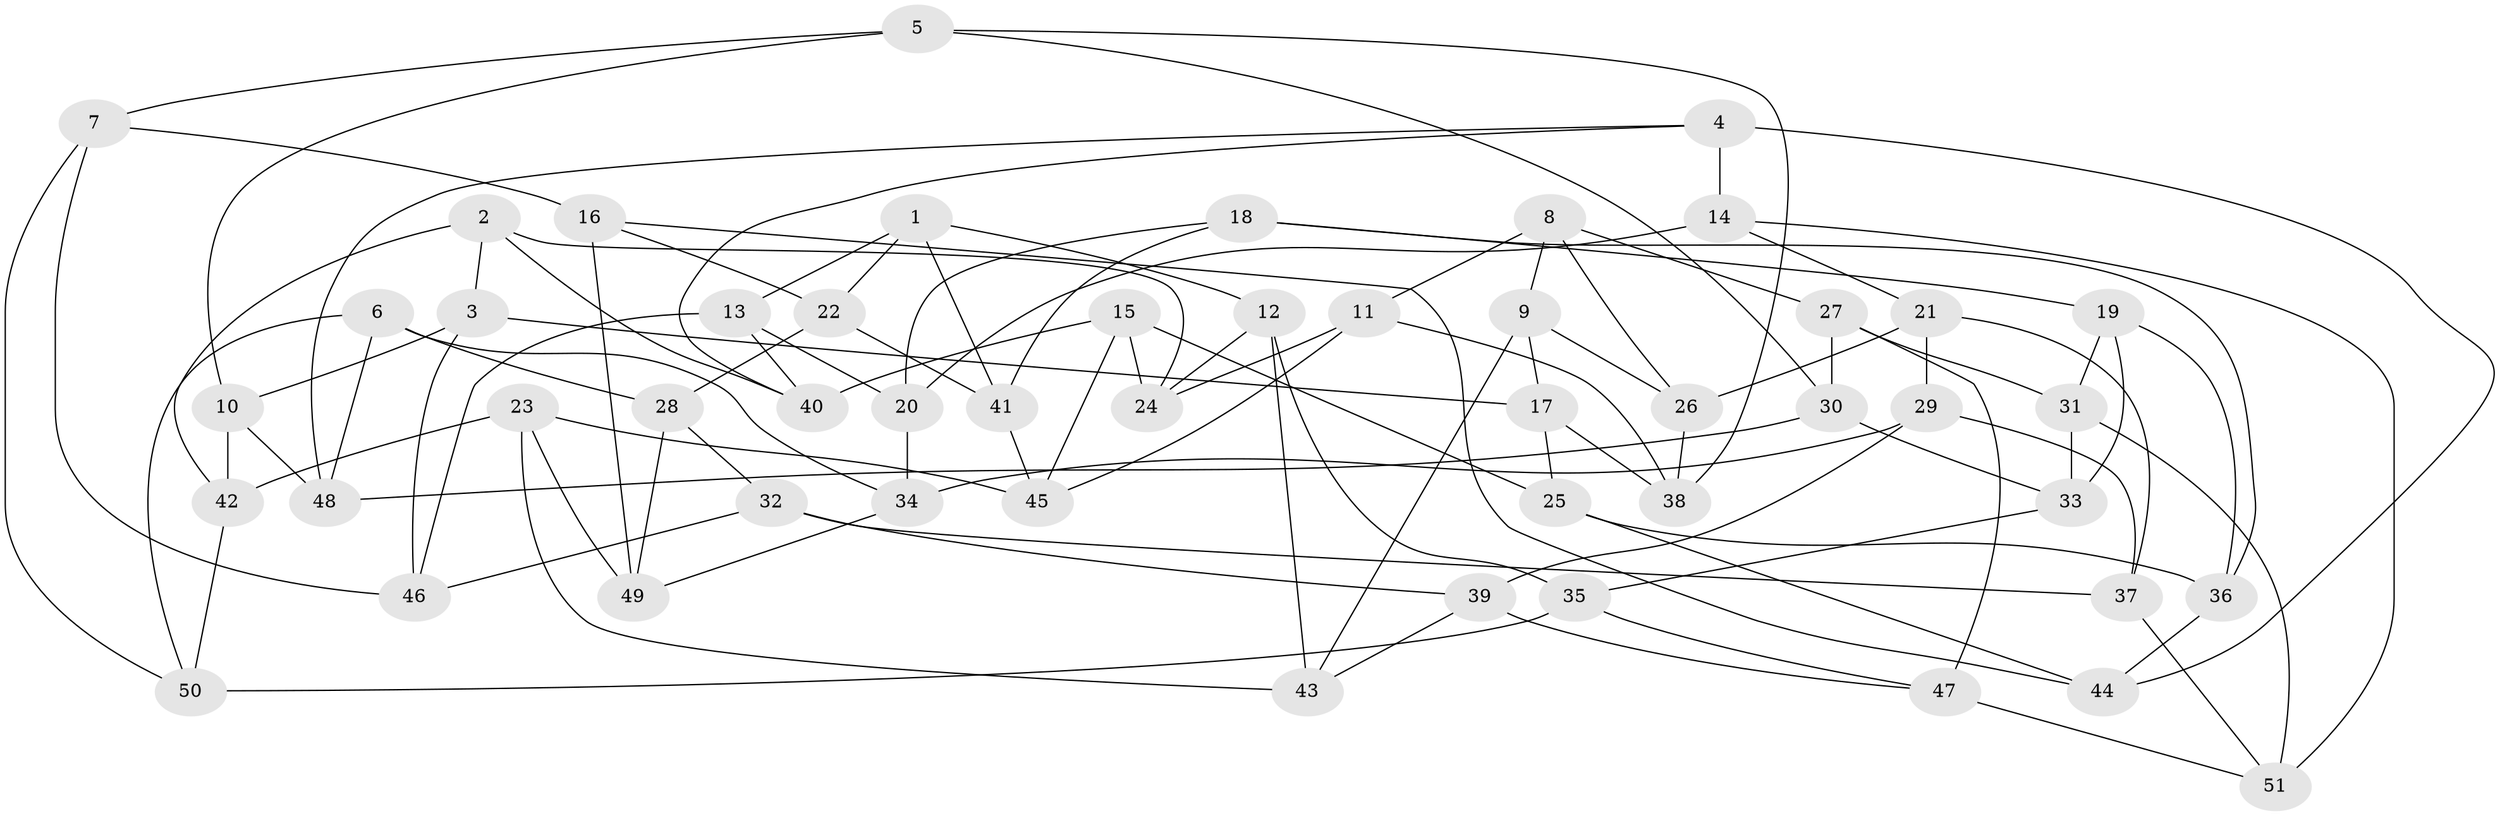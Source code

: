 // coarse degree distribution, {8: 0.29411764705882354, 7: 0.058823529411764705, 5: 0.29411764705882354, 4: 0.11764705882352941, 6: 0.11764705882352941, 3: 0.11764705882352941}
// Generated by graph-tools (version 1.1) at 2025/53/03/04/25 22:53:37]
// undirected, 51 vertices, 102 edges
graph export_dot {
  node [color=gray90,style=filled];
  1;
  2;
  3;
  4;
  5;
  6;
  7;
  8;
  9;
  10;
  11;
  12;
  13;
  14;
  15;
  16;
  17;
  18;
  19;
  20;
  21;
  22;
  23;
  24;
  25;
  26;
  27;
  28;
  29;
  30;
  31;
  32;
  33;
  34;
  35;
  36;
  37;
  38;
  39;
  40;
  41;
  42;
  43;
  44;
  45;
  46;
  47;
  48;
  49;
  50;
  51;
  1 -- 12;
  1 -- 22;
  1 -- 13;
  1 -- 41;
  2 -- 40;
  2 -- 42;
  2 -- 24;
  2 -- 3;
  3 -- 46;
  3 -- 10;
  3 -- 17;
  4 -- 40;
  4 -- 14;
  4 -- 48;
  4 -- 44;
  5 -- 38;
  5 -- 7;
  5 -- 30;
  5 -- 10;
  6 -- 34;
  6 -- 50;
  6 -- 48;
  6 -- 28;
  7 -- 50;
  7 -- 16;
  7 -- 46;
  8 -- 9;
  8 -- 27;
  8 -- 11;
  8 -- 26;
  9 -- 17;
  9 -- 26;
  9 -- 43;
  10 -- 42;
  10 -- 48;
  11 -- 24;
  11 -- 38;
  11 -- 45;
  12 -- 43;
  12 -- 35;
  12 -- 24;
  13 -- 46;
  13 -- 20;
  13 -- 40;
  14 -- 20;
  14 -- 21;
  14 -- 51;
  15 -- 45;
  15 -- 24;
  15 -- 25;
  15 -- 40;
  16 -- 49;
  16 -- 22;
  16 -- 44;
  17 -- 25;
  17 -- 38;
  18 -- 41;
  18 -- 19;
  18 -- 36;
  18 -- 20;
  19 -- 31;
  19 -- 33;
  19 -- 36;
  20 -- 34;
  21 -- 29;
  21 -- 26;
  21 -- 37;
  22 -- 41;
  22 -- 28;
  23 -- 45;
  23 -- 42;
  23 -- 49;
  23 -- 43;
  25 -- 44;
  25 -- 36;
  26 -- 38;
  27 -- 47;
  27 -- 31;
  27 -- 30;
  28 -- 32;
  28 -- 49;
  29 -- 39;
  29 -- 37;
  29 -- 34;
  30 -- 48;
  30 -- 33;
  31 -- 33;
  31 -- 51;
  32 -- 37;
  32 -- 39;
  32 -- 46;
  33 -- 35;
  34 -- 49;
  35 -- 50;
  35 -- 47;
  36 -- 44;
  37 -- 51;
  39 -- 47;
  39 -- 43;
  41 -- 45;
  42 -- 50;
  47 -- 51;
}
